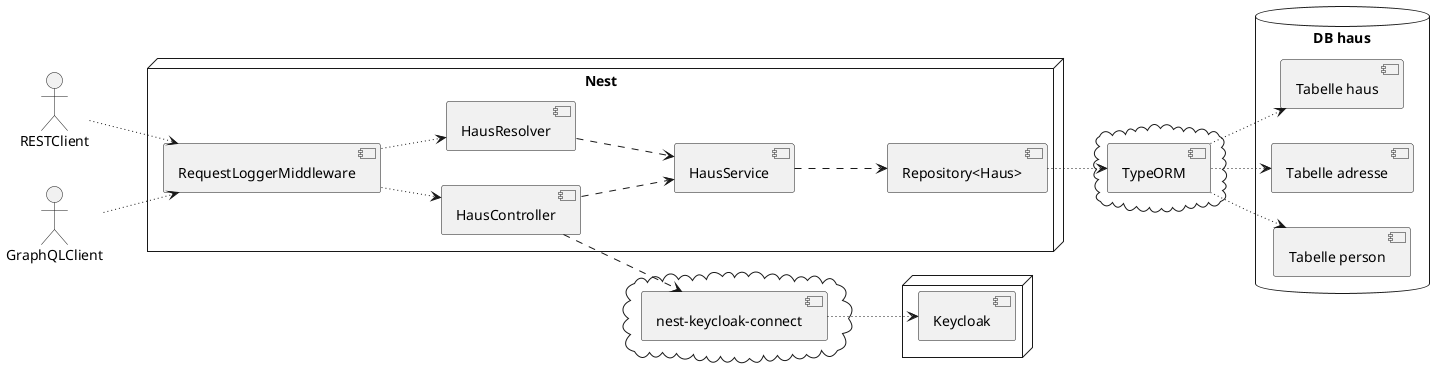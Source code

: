 @startuml Komponenten

left to right direction

actor RESTClient
actor GraphQLClient

node "Nest" {
  [RequestLoggerMiddleware]

  [HausController]
  [HausResolver]

  [HausService]

  [Repository<Haus>]
}

cloud {
    [TypeORM]
}

cloud {
    [nest-keycloak-connect]
}

database "DB haus" {
    [Tabelle haus]
    [Tabelle adresse]
    [Tabelle person]
}

node {
    [Keycloak]
}

RESTClient ~~> [RequestLoggerMiddleware]
GraphQLClient ~~> [RequestLoggerMiddleware]

[RequestLoggerMiddleware] ~~> [HausController]
[RequestLoggerMiddleware] ~~> [HausResolver]

[HausController] ..> [HausService]
[HausResolver] ..> [HausService]
[HausService] ..> [Repository<Haus>]

[Repository<Haus>] ~~> [TypeORM]
[TypeORM] ~~> [Tabelle haus]
[TypeORM] ~~> [Tabelle adresse]
[TypeORM] ~~> [Tabelle person]

[HausController] ..> [nest-keycloak-connect]
[nest-keycloak-connect] ~~> [Keycloak]

@enduml

